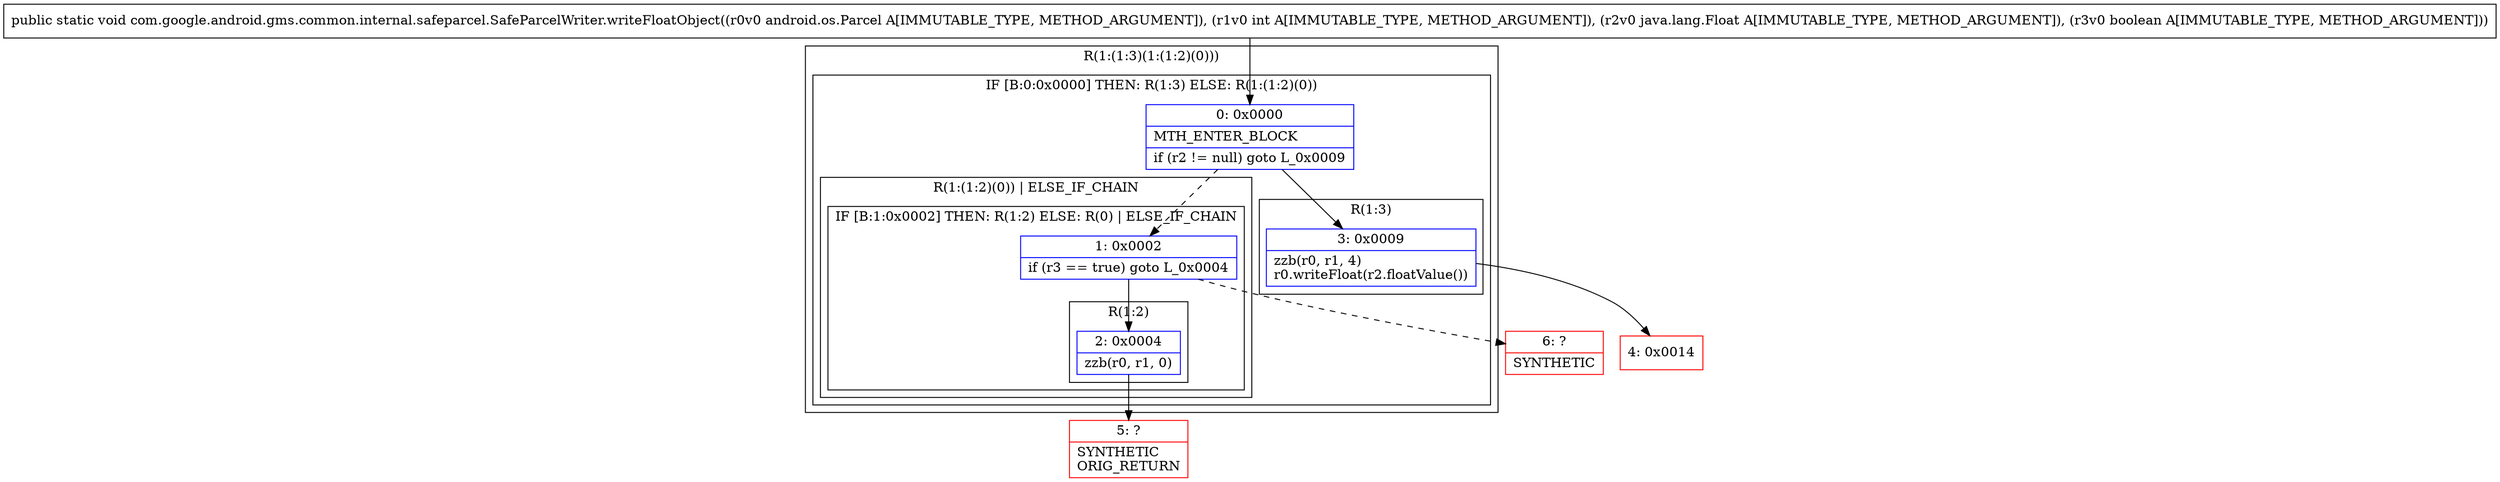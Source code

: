 digraph "CFG forcom.google.android.gms.common.internal.safeparcel.SafeParcelWriter.writeFloatObject(Landroid\/os\/Parcel;ILjava\/lang\/Float;Z)V" {
subgraph cluster_Region_1663459072 {
label = "R(1:(1:3)(1:(1:2)(0)))";
node [shape=record,color=blue];
subgraph cluster_IfRegion_818172991 {
label = "IF [B:0:0x0000] THEN: R(1:3) ELSE: R(1:(1:2)(0))";
node [shape=record,color=blue];
Node_0 [shape=record,label="{0\:\ 0x0000|MTH_ENTER_BLOCK\l|if (r2 != null) goto L_0x0009\l}"];
subgraph cluster_Region_1461186070 {
label = "R(1:3)";
node [shape=record,color=blue];
Node_3 [shape=record,label="{3\:\ 0x0009|zzb(r0, r1, 4)\lr0.writeFloat(r2.floatValue())\l}"];
}
subgraph cluster_Region_1111153558 {
label = "R(1:(1:2)(0)) | ELSE_IF_CHAIN\l";
node [shape=record,color=blue];
subgraph cluster_IfRegion_322257550 {
label = "IF [B:1:0x0002] THEN: R(1:2) ELSE: R(0) | ELSE_IF_CHAIN\l";
node [shape=record,color=blue];
Node_1 [shape=record,label="{1\:\ 0x0002|if (r3 == true) goto L_0x0004\l}"];
subgraph cluster_Region_21137787 {
label = "R(1:2)";
node [shape=record,color=blue];
Node_2 [shape=record,label="{2\:\ 0x0004|zzb(r0, r1, 0)\l}"];
}
subgraph cluster_Region_1766699035 {
label = "R(0)";
node [shape=record,color=blue];
}
}
}
}
}
Node_4 [shape=record,color=red,label="{4\:\ 0x0014}"];
Node_5 [shape=record,color=red,label="{5\:\ ?|SYNTHETIC\lORIG_RETURN\l}"];
Node_6 [shape=record,color=red,label="{6\:\ ?|SYNTHETIC\l}"];
MethodNode[shape=record,label="{public static void com.google.android.gms.common.internal.safeparcel.SafeParcelWriter.writeFloatObject((r0v0 android.os.Parcel A[IMMUTABLE_TYPE, METHOD_ARGUMENT]), (r1v0 int A[IMMUTABLE_TYPE, METHOD_ARGUMENT]), (r2v0 java.lang.Float A[IMMUTABLE_TYPE, METHOD_ARGUMENT]), (r3v0 boolean A[IMMUTABLE_TYPE, METHOD_ARGUMENT])) }"];
MethodNode -> Node_0;
Node_0 -> Node_1[style=dashed];
Node_0 -> Node_3;
Node_3 -> Node_4;
Node_1 -> Node_2;
Node_1 -> Node_6[style=dashed];
Node_2 -> Node_5;
}

